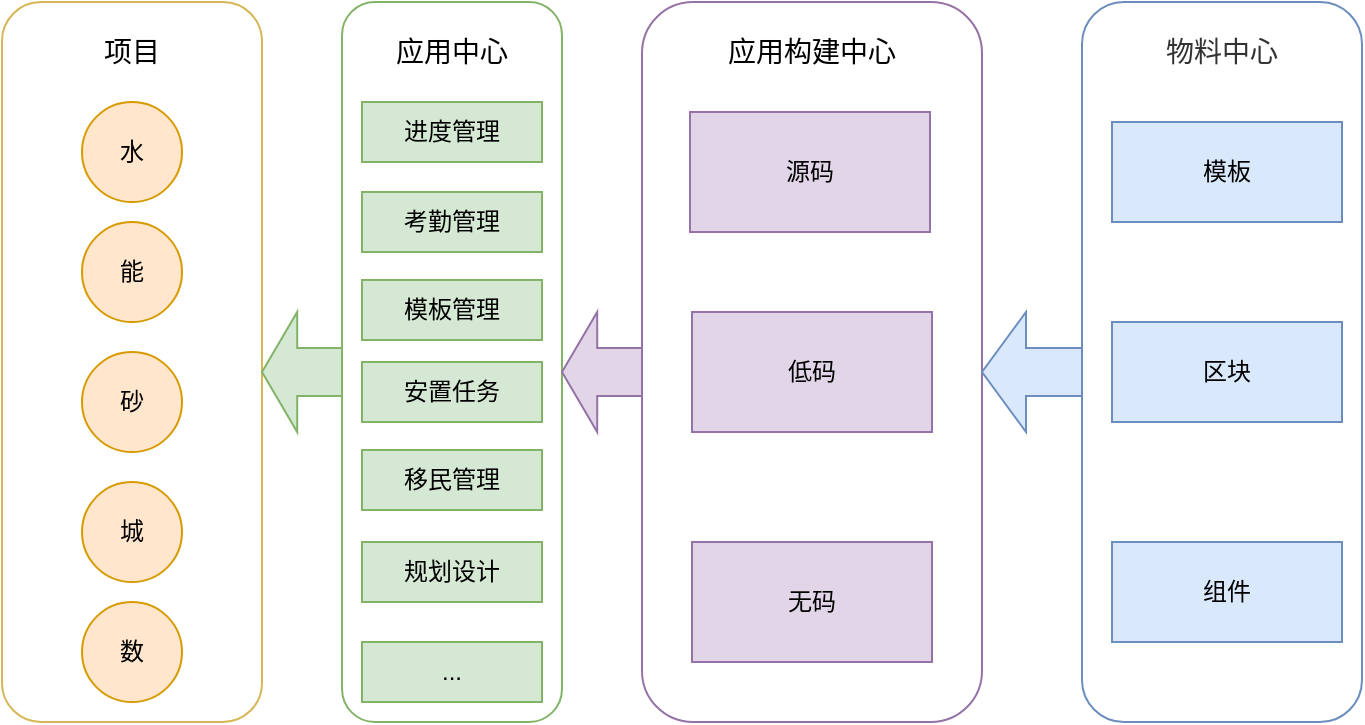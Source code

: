 <mxfile version="24.0.7" type="github">
  <diagram name="第 1 页" id="046weU8yn_X5KZRcPLGz">
    <mxGraphModel dx="1434" dy="790" grid="1" gridSize="10" guides="1" tooltips="1" connect="1" arrows="1" fold="1" page="1" pageScale="1" pageWidth="827" pageHeight="1169" math="0" shadow="0">
      <root>
        <mxCell id="0" />
        <mxCell id="1" parent="0" />
        <mxCell id="bABVe3KoeNP1Av6NC0rt-2" value="" style="rounded=1;whiteSpace=wrap;html=1;fillColor=none;strokeColor=#6c8ebf;" vertex="1" parent="1">
          <mxGeometry x="610" y="200" width="140" height="360" as="geometry" />
        </mxCell>
        <mxCell id="bABVe3KoeNP1Av6NC0rt-3" value="" style="rounded=1;whiteSpace=wrap;html=1;fillColor=none;strokeColor=#9673a6;" vertex="1" parent="1">
          <mxGeometry x="390" y="200" width="170" height="360" as="geometry" />
        </mxCell>
        <mxCell id="bABVe3KoeNP1Av6NC0rt-4" value="" style="rounded=1;whiteSpace=wrap;html=1;fillColor=none;strokeColor=#d6b656;" vertex="1" parent="1">
          <mxGeometry x="70" y="200" width="130" height="360" as="geometry" />
        </mxCell>
        <mxCell id="bABVe3KoeNP1Av6NC0rt-10" value="&lt;font style=&quot;font-size: 14px;&quot;&gt;物料中心&lt;/font&gt;" style="text;html=1;align=center;verticalAlign=middle;whiteSpace=wrap;rounded=0;fillColor=none;fontColor=#333333;strokeColor=none;" vertex="1" parent="1">
          <mxGeometry x="650" y="210" width="60" height="30" as="geometry" />
        </mxCell>
        <mxCell id="bABVe3KoeNP1Av6NC0rt-11" value="模板" style="rounded=0;whiteSpace=wrap;html=1;fillColor=#dae8fc;strokeColor=#6c8ebf;" vertex="1" parent="1">
          <mxGeometry x="625" y="260" width="115" height="50" as="geometry" />
        </mxCell>
        <mxCell id="bABVe3KoeNP1Av6NC0rt-12" value="区块" style="rounded=0;whiteSpace=wrap;html=1;fillColor=#dae8fc;strokeColor=#6c8ebf;" vertex="1" parent="1">
          <mxGeometry x="625" y="360" width="115" height="50" as="geometry" />
        </mxCell>
        <mxCell id="bABVe3KoeNP1Av6NC0rt-13" value="组件" style="rounded=0;whiteSpace=wrap;html=1;fillColor=#dae8fc;strokeColor=#6c8ebf;" vertex="1" parent="1">
          <mxGeometry x="625" y="470" width="115" height="50" as="geometry" />
        </mxCell>
        <mxCell id="bABVe3KoeNP1Av6NC0rt-14" value="水" style="ellipse;whiteSpace=wrap;html=1;aspect=fixed;fillColor=#ffe6cc;strokeColor=#d79b00;" vertex="1" parent="1">
          <mxGeometry x="110" y="250" width="50" height="50" as="geometry" />
        </mxCell>
        <mxCell id="bABVe3KoeNP1Av6NC0rt-15" value="能" style="ellipse;whiteSpace=wrap;html=1;aspect=fixed;fillColor=#ffe6cc;strokeColor=#d79b00;" vertex="1" parent="1">
          <mxGeometry x="110" y="310" width="50" height="50" as="geometry" />
        </mxCell>
        <mxCell id="bABVe3KoeNP1Av6NC0rt-16" value="砂" style="ellipse;whiteSpace=wrap;html=1;aspect=fixed;fillColor=#ffe6cc;strokeColor=#d79b00;" vertex="1" parent="1">
          <mxGeometry x="110" y="375" width="50" height="50" as="geometry" />
        </mxCell>
        <mxCell id="bABVe3KoeNP1Av6NC0rt-17" value="城" style="ellipse;whiteSpace=wrap;html=1;aspect=fixed;fillColor=#ffe6cc;strokeColor=#d79b00;" vertex="1" parent="1">
          <mxGeometry x="110" y="440" width="50" height="50" as="geometry" />
        </mxCell>
        <mxCell id="bABVe3KoeNP1Av6NC0rt-18" value="数" style="ellipse;whiteSpace=wrap;html=1;aspect=fixed;fillColor=#ffe6cc;strokeColor=#d79b00;" vertex="1" parent="1">
          <mxGeometry x="110" y="500" width="50" height="50" as="geometry" />
        </mxCell>
        <mxCell id="bABVe3KoeNP1Av6NC0rt-19" value="&lt;font style=&quot;font-size: 14px;&quot;&gt;项目&lt;/font&gt;" style="text;html=1;align=center;verticalAlign=middle;whiteSpace=wrap;rounded=0;fillColor=none;strokeColor=none;" vertex="1" parent="1">
          <mxGeometry x="105" y="210" width="60" height="30" as="geometry" />
        </mxCell>
        <mxCell id="bABVe3KoeNP1Av6NC0rt-20" value="" style="rounded=1;whiteSpace=wrap;html=1;fillColor=none;strokeColor=#82b366;" vertex="1" parent="1">
          <mxGeometry x="240" y="200" width="110" height="360" as="geometry" />
        </mxCell>
        <mxCell id="bABVe3KoeNP1Av6NC0rt-21" value="&lt;font style=&quot;font-size: 14px;&quot;&gt;应用中心&lt;/font&gt;" style="text;html=1;align=center;verticalAlign=middle;whiteSpace=wrap;rounded=0;fillColor=none;strokeColor=none;" vertex="1" parent="1">
          <mxGeometry x="265" y="210" width="60" height="30" as="geometry" />
        </mxCell>
        <mxCell id="bABVe3KoeNP1Av6NC0rt-22" value="&lt;font style=&quot;font-size: 14px;&quot;&gt;应用构建中心&lt;/font&gt;" style="text;html=1;align=center;verticalAlign=middle;whiteSpace=wrap;rounded=0;fillColor=none;strokeColor=none;" vertex="1" parent="1">
          <mxGeometry x="426.25" y="210" width="97.5" height="30" as="geometry" />
        </mxCell>
        <mxCell id="bABVe3KoeNP1Av6NC0rt-23" value="进度管理" style="rounded=0;whiteSpace=wrap;html=1;fillColor=#d5e8d4;strokeColor=#82b366;" vertex="1" parent="1">
          <mxGeometry x="250" y="250" width="90" height="30" as="geometry" />
        </mxCell>
        <mxCell id="bABVe3KoeNP1Av6NC0rt-24" value="考勤管理" style="rounded=0;whiteSpace=wrap;html=1;fillColor=#d5e8d4;strokeColor=#82b366;" vertex="1" parent="1">
          <mxGeometry x="250" y="295" width="90" height="30" as="geometry" />
        </mxCell>
        <mxCell id="bABVe3KoeNP1Av6NC0rt-25" value="模板管理" style="rounded=0;whiteSpace=wrap;html=1;fillColor=#d5e8d4;strokeColor=#82b366;" vertex="1" parent="1">
          <mxGeometry x="250" y="339" width="90" height="30" as="geometry" />
        </mxCell>
        <mxCell id="bABVe3KoeNP1Av6NC0rt-26" value="安置任务" style="rounded=0;whiteSpace=wrap;html=1;fillColor=#d5e8d4;strokeColor=#82b366;" vertex="1" parent="1">
          <mxGeometry x="250" y="380" width="90" height="30" as="geometry" />
        </mxCell>
        <mxCell id="bABVe3KoeNP1Av6NC0rt-27" value="移民管理" style="rounded=0;whiteSpace=wrap;html=1;fillColor=#d5e8d4;strokeColor=#82b366;" vertex="1" parent="1">
          <mxGeometry x="250" y="424" width="90" height="30" as="geometry" />
        </mxCell>
        <mxCell id="bABVe3KoeNP1Av6NC0rt-28" value="规划设计" style="rounded=0;whiteSpace=wrap;html=1;fillColor=#d5e8d4;strokeColor=#82b366;" vertex="1" parent="1">
          <mxGeometry x="250" y="470" width="90" height="30" as="geometry" />
        </mxCell>
        <mxCell id="bABVe3KoeNP1Av6NC0rt-29" value="..." style="rounded=0;whiteSpace=wrap;html=1;fillColor=#d5e8d4;strokeColor=#82b366;" vertex="1" parent="1">
          <mxGeometry x="250" y="520" width="90" height="30" as="geometry" />
        </mxCell>
        <mxCell id="bABVe3KoeNP1Av6NC0rt-32" value="源码" style="rounded=0;whiteSpace=wrap;html=1;fillColor=#e1d5e7;strokeColor=#9673a6;" vertex="1" parent="1">
          <mxGeometry x="414" y="255" width="120" height="60" as="geometry" />
        </mxCell>
        <mxCell id="bABVe3KoeNP1Av6NC0rt-33" value="低码" style="rounded=0;whiteSpace=wrap;html=1;fillColor=#e1d5e7;strokeColor=#9673a6;" vertex="1" parent="1">
          <mxGeometry x="415" y="355" width="120" height="60" as="geometry" />
        </mxCell>
        <mxCell id="bABVe3KoeNP1Av6NC0rt-34" value="无码" style="rounded=0;whiteSpace=wrap;html=1;fillColor=#e1d5e7;strokeColor=#9673a6;" vertex="1" parent="1">
          <mxGeometry x="415" y="470" width="120" height="60" as="geometry" />
        </mxCell>
        <mxCell id="bABVe3KoeNP1Av6NC0rt-35" value="" style="shape=singleArrow;direction=west;whiteSpace=wrap;html=1;arrowWidth=0.4;arrowSize=0.44;fillColor=#dae8fc;strokeColor=#6c8ebf;" vertex="1" parent="1">
          <mxGeometry x="560" y="355" width="50" height="60" as="geometry" />
        </mxCell>
        <mxCell id="bABVe3KoeNP1Av6NC0rt-36" value="" style="shape=singleArrow;direction=west;whiteSpace=wrap;html=1;arrowWidth=0.4;arrowSize=0.44;fillColor=#e1d5e7;strokeColor=#9673a6;" vertex="1" parent="1">
          <mxGeometry x="350" y="355" width="40" height="60" as="geometry" />
        </mxCell>
        <mxCell id="bABVe3KoeNP1Av6NC0rt-37" value="" style="shape=singleArrow;direction=west;whiteSpace=wrap;html=1;arrowWidth=0.4;arrowSize=0.44;fillColor=#d5e8d4;strokeColor=#82b366;" vertex="1" parent="1">
          <mxGeometry x="200" y="355" width="40" height="60" as="geometry" />
        </mxCell>
      </root>
    </mxGraphModel>
  </diagram>
</mxfile>
